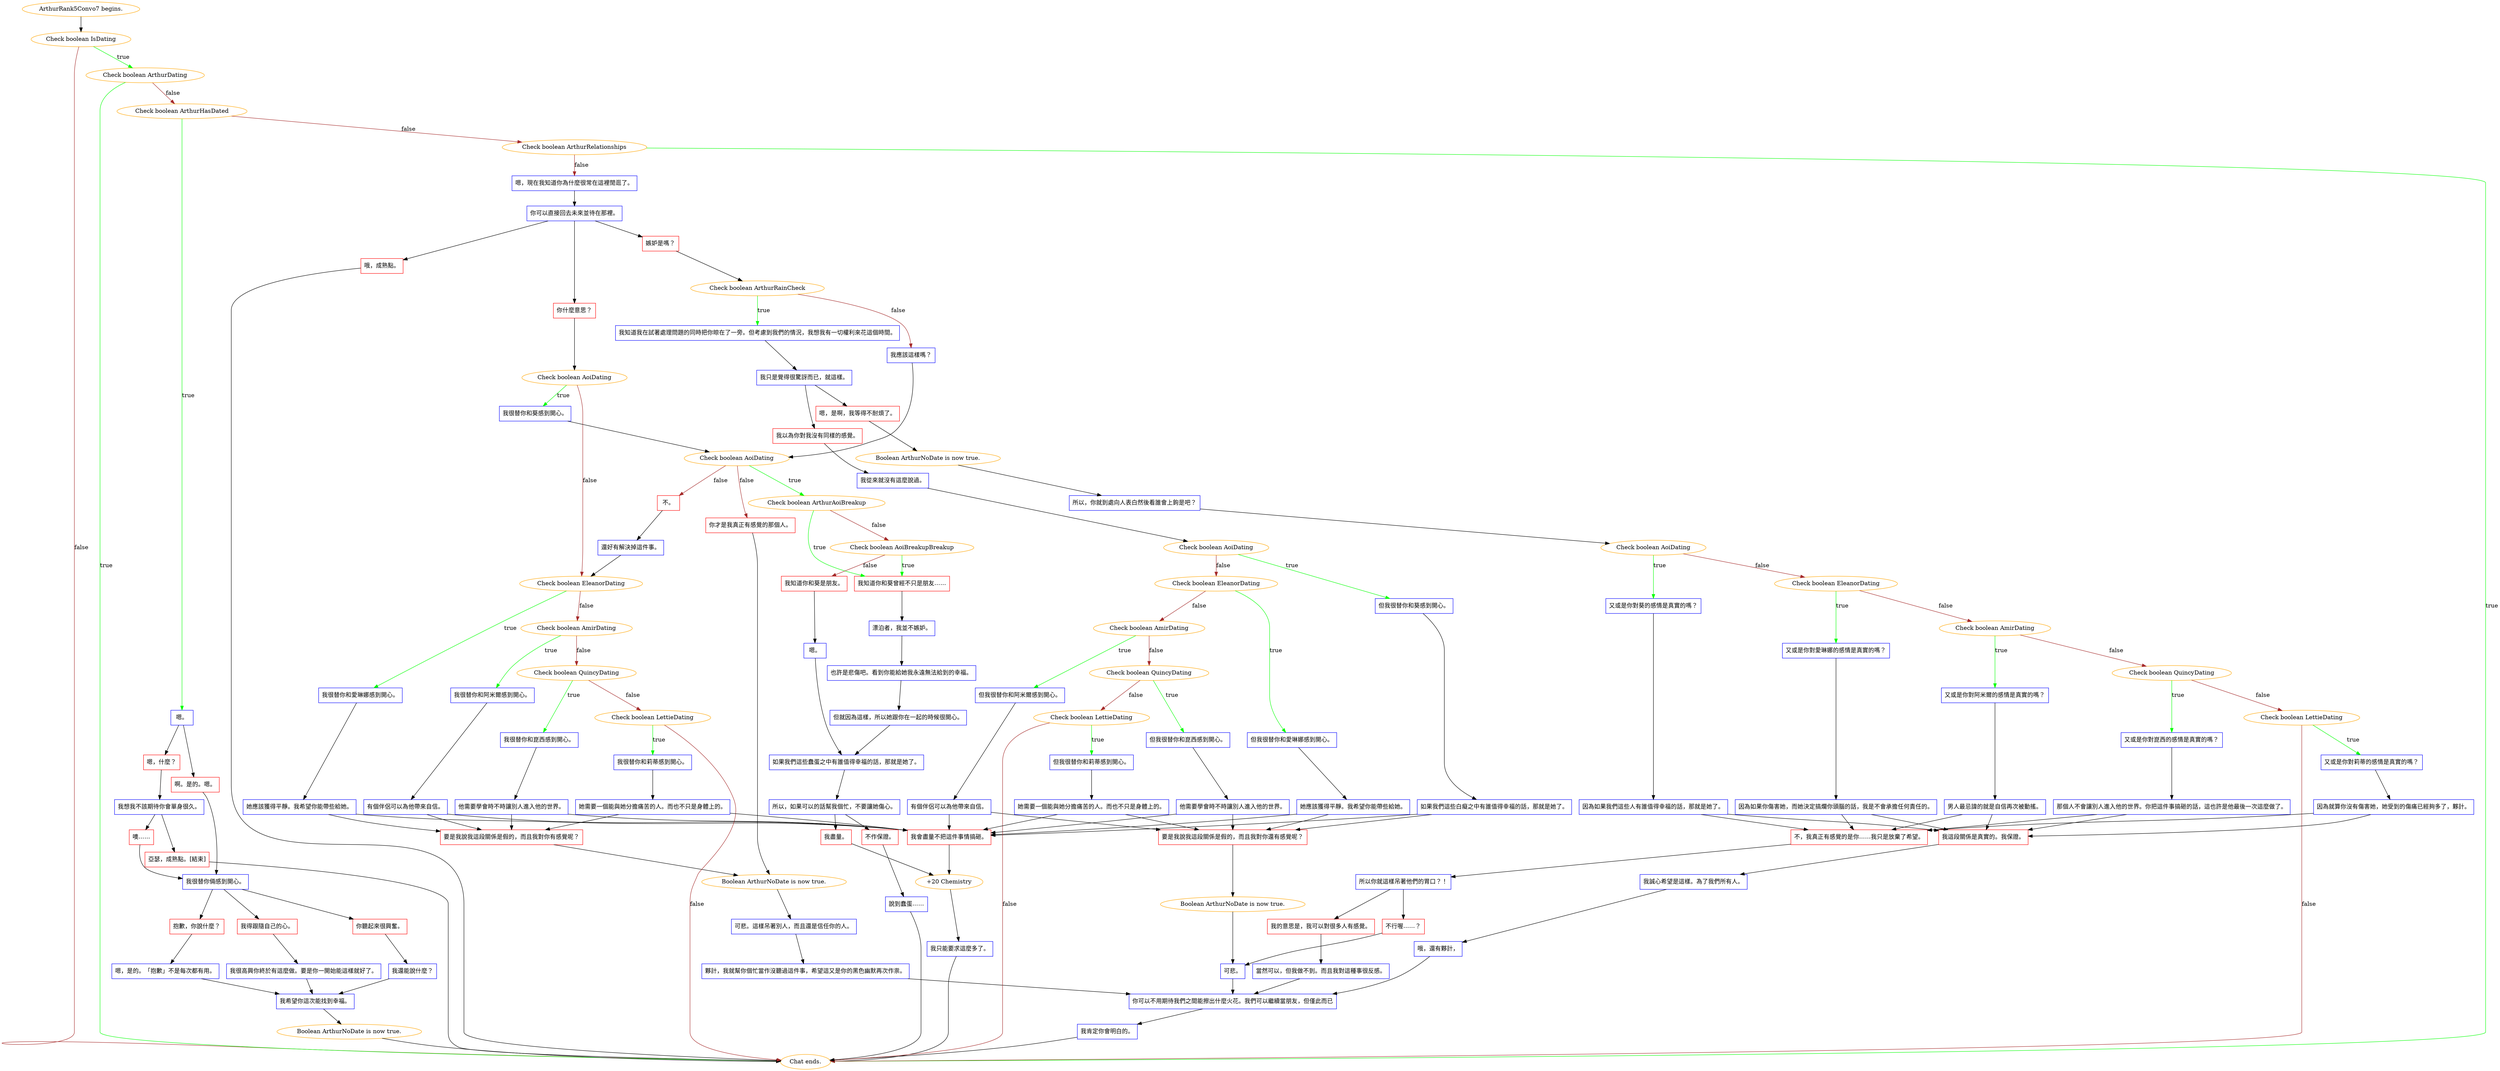 digraph {
	"ArthurRank5Convo7 begins." [color=orange];
		"ArthurRank5Convo7 begins." -> j2287186983;
	j2287186983 [label="Check boolean IsDating",color=orange];
		j2287186983 -> j3366093715 [label=true,color=green];
		j2287186983 -> "Chat ends." [label=false,color=brown];
	j3366093715 [label="Check boolean ArthurDating",color=orange];
		j3366093715 -> "Chat ends." [label=true,color=green];
		j3366093715 -> j4249377294 [label=false,color=brown];
	"Chat ends." [color=orange];
	j4249377294 [label="Check boolean ArthurHasDated",color=orange];
		j4249377294 -> j3337620801 [label=true,color=green];
		j4249377294 -> j780092072 [label=false,color=brown];
	j3337620801 [label="嗯。",shape=box,color=blue];
		j3337620801 -> j2708319445;
		j3337620801 -> j235605977;
	j780092072 [label="Check boolean ArthurRelationships",color=orange];
		j780092072 -> "Chat ends." [label=true,color=green];
		j780092072 -> j673835436 [label=false,color=brown];
	j2708319445 [label="嗯，什麼？",shape=box,color=red];
		j2708319445 -> j1050075981;
	j235605977 [label="啊。是的。嗯。",shape=box,color=red];
		j235605977 -> j1634705490;
	j673835436 [label="嗯，現在我知道你為什麼很常在這裡閒逛了。",shape=box,color=blue];
		j673835436 -> j1253658531;
	j1050075981 [label="我想我不該期待你會單身很久。",shape=box,color=blue];
		j1050075981 -> j1348146880;
		j1050075981 -> j1238124;
	j1634705490 [label="我很替你倆感到開心。",shape=box,color=blue];
		j1634705490 -> j3131947098;
		j1634705490 -> j1546882910;
		j1634705490 -> j3342518724;
	j1253658531 [label="你可以直接回去未來並待在那裡。",shape=box,color=blue];
		j1253658531 -> j2640491601;
		j1253658531 -> j4226256497;
		j1253658531 -> j4077103848;
	j1348146880 [label="亞瑟，成熟點。[結束]",shape=box,color=red];
		j1348146880 -> "Chat ends.";
	j1238124 [label="噢……",shape=box,color=red];
		j1238124 -> j1634705490;
	j3131947098 [label="你聽起來很興奮。",shape=box,color=red];
		j3131947098 -> j3020415108;
	j1546882910 [label="抱歉，你說什麼？",shape=box,color=red];
		j1546882910 -> j3974929388;
	j3342518724 [label="我得跟隨自己的心。",shape=box,color=red];
		j3342518724 -> j2738168943;
	j2640491601 [label="哦，成熟點。",shape=box,color=red];
		j2640491601 -> "Chat ends.";
	j4226256497 [label="嫉妒是嗎？",shape=box,color=red];
		j4226256497 -> j1819643693;
	j4077103848 [label="你什麼意思？",shape=box,color=red];
		j4077103848 -> j1872707844;
	j3020415108 [label="我還能說什麼？",shape=box,color=blue];
		j3020415108 -> j3453650122;
	j3974929388 [label="嗯，是的。「抱歉」不是每次都有用。",shape=box,color=blue];
		j3974929388 -> j3453650122;
	j2738168943 [label="我很高興你終於有這麼做。要是你一開始能這樣就好了。",shape=box,color=blue];
		j2738168943 -> j3453650122;
	j1819643693 [label="Check boolean ArthurRainCheck",color=orange];
		j1819643693 -> j807662586 [label=true,color=green];
		j1819643693 -> j2156628915 [label=false,color=brown];
	j1872707844 [label="Check boolean AoiDating",color=orange];
		j1872707844 -> j2244857608 [label=true,color=green];
		j1872707844 -> j1314868176 [label=false,color=brown];
	j3453650122 [label="我希望你這次能找到幸福。",shape=box,color=blue];
		j3453650122 -> j2533691464;
	j807662586 [label="我知道我在試著處理問題的同時把你晾在了一旁。但考慮到我們的情況，我想我有一切權利來花這個時間。",shape=box,color=blue];
		j807662586 -> j2109628663;
	j2156628915 [label="我應該這樣嗎？",shape=box,color=blue];
		j2156628915 -> j1137287632;
	j2244857608 [label="我很替你和葵感到開心。",shape=box,color=blue];
		j2244857608 -> j1137287632;
	j1314868176 [label="Check boolean EleanorDating",color=orange];
		j1314868176 -> j1844772308 [label=true,color=green];
		j1314868176 -> j2360902743 [label=false,color=brown];
	j2533691464 [label="Boolean ArthurNoDate is now true.",color=orange];
		j2533691464 -> "Chat ends.";
	j2109628663 [label="我只是覺得很驚訝而已，就這樣。",shape=box,color=blue];
		j2109628663 -> j2485403206;
		j2109628663 -> j2984353162;
	j1137287632 [label="Check boolean AoiDating",color=orange];
		j1137287632 -> j645055810 [label=true,color=green];
		j1137287632 -> j2750214264 [label=false,color=brown];
		j1137287632 -> j3095832721 [label=false,color=brown];
	j1844772308 [label="我很替你和愛琳娜感到開心。",shape=box,color=blue];
		j1844772308 -> j116387274;
	j2360902743 [label="Check boolean AmirDating",color=orange];
		j2360902743 -> j205468517 [label=true,color=green];
		j2360902743 -> j3619615241 [label=false,color=brown];
	j2485403206 [label="我以為你對我沒有同樣的感覺。",shape=box,color=red];
		j2485403206 -> j2492803237;
	j2984353162 [label="嗯，是啊，我等得不耐煩了。",shape=box,color=red];
		j2984353162 -> j1032664969;
	j645055810 [label="Check boolean ArthurAoiBreakup",color=orange];
		j645055810 -> j1307024128 [label=true,color=green];
		j645055810 -> j977240989 [label=false,color=brown];
	j2750214264 [label="不。",shape=box,color=red];
		j2750214264 -> j3446948078;
	j3095832721 [label="你才是我真正有感覺的那個人。",shape=box,color=red];
		j3095832721 -> j3535132206;
	j116387274 [label="她應該獲得平靜。我希望你能帶些給她。",shape=box,color=blue];
		j116387274 -> j311572960;
		j116387274 -> j3217446222;
	j205468517 [label="我很替你和阿米爾感到開心。",shape=box,color=blue];
		j205468517 -> j136467258;
	j3619615241 [label="Check boolean QuincyDating",color=orange];
		j3619615241 -> j3666574082 [label=true,color=green];
		j3619615241 -> j2880943410 [label=false,color=brown];
	j2492803237 [label="我從來就沒有這麼說過。",shape=box,color=blue];
		j2492803237 -> j699370226;
	j1032664969 [label="Boolean ArthurNoDate is now true.",color=orange];
		j1032664969 -> j1180597037;
	j1307024128 [label="我知道你和葵曾經不只是朋友……",shape=box,color=red];
		j1307024128 -> j2549092781;
	j977240989 [label="Check boolean AoiBreakupBreakup",color=orange];
		j977240989 -> j1307024128 [label=true,color=green];
		j977240989 -> j3713091060 [label=false,color=brown];
	j3446948078 [label="還好有解決掉這件事。",shape=box,color=blue];
		j3446948078 -> j1314868176;
	j3535132206 [label="Boolean ArthurNoDate is now true.",color=orange];
		j3535132206 -> j1268854482;
	j311572960 [label="我會盡量不把這件事情搞砸。",shape=box,color=red];
		j311572960 -> j2575365481;
	j3217446222 [label="要是我說我這段關係是假的，而且我對你有感覺呢？",shape=box,color=red];
		j3217446222 -> j3535132206;
	j136467258 [label="有個伴侶可以為他帶來自信。",shape=box,color=blue];
		j136467258 -> j3217446222;
		j136467258 -> j311572960;
	j3666574082 [label="我很替你和崑西感到開心。",shape=box,color=blue];
		j3666574082 -> j3683594950;
	j2880943410 [label="Check boolean LettieDating",color=orange];
		j2880943410 -> j1983440675 [label=true,color=green];
		j2880943410 -> "Chat ends." [label=false,color=brown];
	j699370226 [label="Check boolean AoiDating",color=orange];
		j699370226 -> j623076726 [label=true,color=green];
		j699370226 -> j4192573990 [label=false,color=brown];
	j1180597037 [label="所以，你就到處向人表白然後看誰會上鉤是吧？",shape=box,color=blue];
		j1180597037 -> j2614230410;
	j2549092781 [label="漂泊者，我並不嫉妒。",shape=box,color=blue];
		j2549092781 -> j1921143611;
	j3713091060 [label="我知道你和葵是朋友。",shape=box,color=red];
		j3713091060 -> j663523107;
	j1268854482 [label="可悲。這樣吊著別人，而且還是信任你的人。",shape=box,color=blue];
		j1268854482 -> j1772837505;
	j2575365481 [label="+20 Chemistry",color=orange];
		j2575365481 -> j933650862;
	j3683594950 [label="他需要學會時不時讓別人進入他的世界。",shape=box,color=blue];
		j3683594950 -> j3217446222;
		j3683594950 -> j311572960;
	j1983440675 [label="我很替你和莉蒂感到開心。",shape=box,color=blue];
		j1983440675 -> j3214033565;
	j623076726 [label="但我很替你和葵感到開心。",shape=box,color=blue];
		j623076726 -> j1754467661;
	j4192573990 [label="Check boolean EleanorDating",color=orange];
		j4192573990 -> j2465750936 [label=true,color=green];
		j4192573990 -> j2085135710 [label=false,color=brown];
	j2614230410 [label="Check boolean AoiDating",color=orange];
		j2614230410 -> j4244860786 [label=true,color=green];
		j2614230410 -> j2346094008 [label=false,color=brown];
	j1921143611 [label="也許是悲傷吧。看到你能給她我永遠無法給到的幸福。",shape=box,color=blue];
		j1921143611 -> j2867309570;
	j663523107 [label="嗯。",shape=box,color=blue];
		j663523107 -> j3092136724;
	j1772837505 [label="夥計，我就幫你個忙當作沒聽過這件事，希望這又是你的黑色幽默再次作祟。",shape=box,color=blue];
		j1772837505 -> j1149309500;
	j933650862 [label="我只能要求這麼多了。",shape=box,color=blue];
		j933650862 -> "Chat ends.";
	j3214033565 [label="她需要一個能與她分擔痛苦的人。而也不只是身體上的。",shape=box,color=blue];
		j3214033565 -> j3217446222;
		j3214033565 -> j311572960;
	j1754467661 [label="如果我們這些白癡之中有誰值得幸福的話，那就是她了。",shape=box,color=blue];
		j1754467661 -> j311572960;
		j1754467661 -> j3703918694;
	j2465750936 [label="但我很替你和愛琳娜感到開心。",shape=box,color=blue];
		j2465750936 -> j1035616648;
	j2085135710 [label="Check boolean AmirDating",color=orange];
		j2085135710 -> j3160684809 [label=true,color=green];
		j2085135710 -> j2837699176 [label=false,color=brown];
	j4244860786 [label="又或是你對葵的感情是真實的嗎？",shape=box,color=blue];
		j4244860786 -> j1871886530;
	j2346094008 [label="Check boolean EleanorDating",color=orange];
		j2346094008 -> j398963343 [label=true,color=green];
		j2346094008 -> j375238909 [label=false,color=brown];
	j2867309570 [label="但就因為這樣，所以她跟你在一起的時候很開心。",shape=box,color=blue];
		j2867309570 -> j3092136724;
	j3092136724 [label="如果我們這些蠢蛋之中有誰值得幸福的話，那就是她了。",shape=box,color=blue];
		j3092136724 -> j3650843938;
	j1149309500 [label="你可以不用期待我們之間能擦出什麼火花。我們可以繼續當朋友，但僅此而已",shape=box,color=blue];
		j1149309500 -> j4207951371;
	j3703918694 [label="要是我說我這段關係是假的，而且我對你還有感覺呢？",shape=box,color=red];
		j3703918694 -> j2011642910;
	j1035616648 [label="她應該獲得平靜。我希望你能帶些給她。",shape=box,color=blue];
		j1035616648 -> j3703918694;
		j1035616648 -> j311572960;
	j3160684809 [label="但我很替你和阿米爾感到開心。",shape=box,color=blue];
		j3160684809 -> j1815030665;
	j2837699176 [label="Check boolean QuincyDating",color=orange];
		j2837699176 -> j219540605 [label=true,color=green];
		j2837699176 -> j3311803142 [label=false,color=brown];
	j1871886530 [label="因為如果我們這些人有誰值得幸福的話，那就是她了。",shape=box,color=blue];
		j1871886530 -> j4000527946;
		j1871886530 -> j1603932465;
	j398963343 [label="又或是你對愛琳娜的感情是真實的嗎？",shape=box,color=blue];
		j398963343 -> j2747900540;
	j375238909 [label="Check boolean AmirDating",color=orange];
		j375238909 -> j1218740603 [label=true,color=green];
		j375238909 -> j2380864102 [label=false,color=brown];
	j3650843938 [label="所以，如果可以的話幫我個忙，不要讓她傷心。",shape=box,color=blue];
		j3650843938 -> j638193670;
		j3650843938 -> j1790266739;
	j4207951371 [label="我肯定你會明白的。",shape=box,color=blue];
		j4207951371 -> "Chat ends.";
	j2011642910 [label="Boolean ArthurNoDate is now true.",color=orange];
		j2011642910 -> j2753258617;
	j1815030665 [label="有個伴侶可以為他帶來自信。",shape=box,color=blue];
		j1815030665 -> j311572960;
		j1815030665 -> j3703918694;
	j219540605 [label="但我很替你和崑西感到開心。",shape=box,color=blue];
		j219540605 -> j3887931825;
	j3311803142 [label="Check boolean LettieDating",color=orange];
		j3311803142 -> j1435330359 [label=true,color=green];
		j3311803142 -> "Chat ends." [label=false,color=brown];
	j4000527946 [label="不，我真正有感覺的是你……我只是放棄了希望。",shape=box,color=red];
		j4000527946 -> j2790074139;
	j1603932465 [label="我這段關係是真實的。我保證。",shape=box,color=red];
		j1603932465 -> j1294197118;
	j2747900540 [label="因為如果你傷害她，而她決定搞爛你頭腦的話，我是不會承擔任何責任的。",shape=box,color=blue];
		j2747900540 -> j4000527946;
		j2747900540 -> j1603932465;
	j1218740603 [label="又或是你對阿米爾的感情是真實的嗎？",shape=box,color=blue];
		j1218740603 -> j2156247882;
	j2380864102 [label="Check boolean QuincyDating",color=orange];
		j2380864102 -> j2229423807 [label=true,color=green];
		j2380864102 -> j284065050 [label=false,color=brown];
	j638193670 [label="我盡量。",shape=box,color=red];
		j638193670 -> j2575365481;
	j1790266739 [label="不作保證。",shape=box,color=red];
		j1790266739 -> j890715796;
	j2753258617 [label="可悲。",shape=box,color=blue];
		j2753258617 -> j1149309500;
	j3887931825 [label="他需要學會時不時讓別人進入他的世界。",shape=box,color=blue];
		j3887931825 -> j311572960;
		j3887931825 -> j3703918694;
	j1435330359 [label="但我很替你和莉蒂感到開心。",shape=box,color=blue];
		j1435330359 -> j610762656;
	j2790074139 [label="所以你就這樣吊著他們的胃口？！",shape=box,color=blue];
		j2790074139 -> j973132827;
		j2790074139 -> j4110126561;
	j1294197118 [label="我誠心希望是這樣。為了我們所有人。",shape=box,color=blue];
		j1294197118 -> j3979192438;
	j2156247882 [label="男人最忌諱的就是自信再次被動搖。",shape=box,color=blue];
		j2156247882 -> j4000527946;
		j2156247882 -> j1603932465;
	j2229423807 [label="又或是你對崑西的感情是真實的嗎？",shape=box,color=blue];
		j2229423807 -> j4030644698;
	j284065050 [label="Check boolean LettieDating",color=orange];
		j284065050 -> j1561067654 [label=true,color=green];
		j284065050 -> "Chat ends." [label=false,color=brown];
	j890715796 [label="說到蠢蛋……",shape=box,color=blue];
		j890715796 -> "Chat ends.";
	j610762656 [label="她需要一個能與她分擔痛苦的人。而也不只是身體上的。",shape=box,color=blue];
		j610762656 -> j311572960;
		j610762656 -> j3703918694;
	j973132827 [label="不行喔……？",shape=box,color=red];
		j973132827 -> j2753258617;
	j4110126561 [label="我的意思是，我可以對很多人有感覺。",shape=box,color=red];
		j4110126561 -> j2590901924;
	j3979192438 [label="哦，還有夥計，",shape=box,color=blue];
		j3979192438 -> j1149309500;
	j4030644698 [label="那個人不會讓別人進入他的世界。你把這件事搞砸的話，這也許是他最後一次這麼做了。",shape=box,color=blue];
		j4030644698 -> j4000527946;
		j4030644698 -> j1603932465;
	j1561067654 [label="又或是你對莉蒂的感情是真實的嗎？",shape=box,color=blue];
		j1561067654 -> j268618921;
	j2590901924 [label="當然可以，但我做不到。而且我對這種事很反感。",shape=box,color=blue];
		j2590901924 -> j1149309500;
	j268618921 [label="因為就算你沒有傷害她，她受到的傷痛已經夠多了，夥計。",shape=box,color=blue];
		j268618921 -> j4000527946;
		j268618921 -> j1603932465;
}